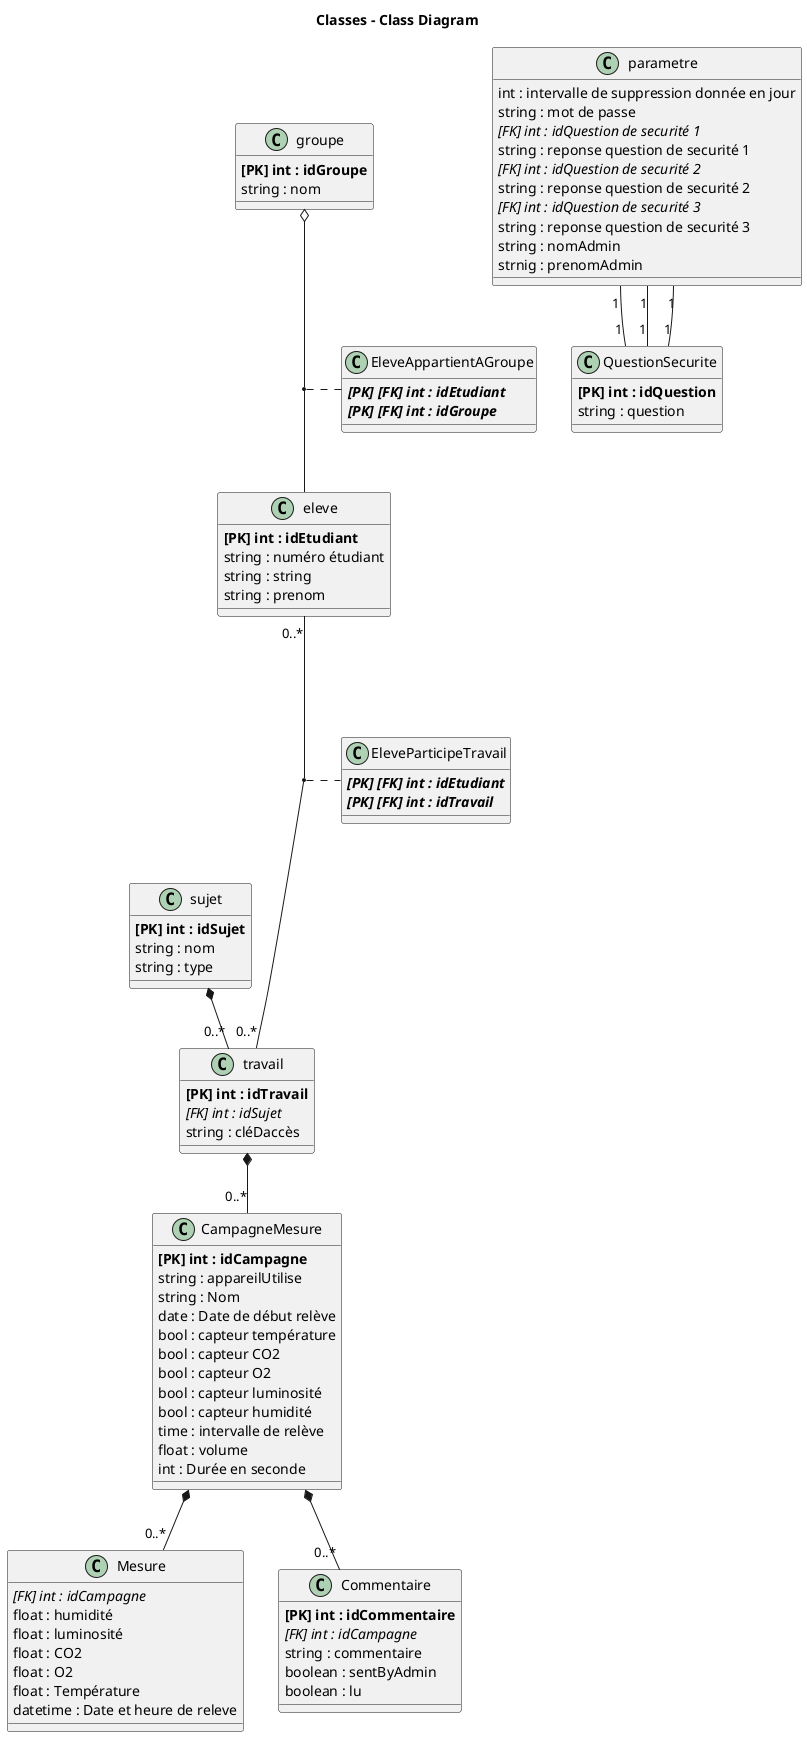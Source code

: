 @startuml

title Classes - Class Diagram


class "eleve"{
**[PK] int : idEtudiant**
string : numéro étudiant
string : string
string : prenom
}

class "groupe"{
**[PK] int : idGroupe**
string : nom
}

class CampagneMesure{
**[PK] int : idCampagne**
string : appareilUtilise
string : Nom
date : Date de début relève
bool : capteur température
bool : capteur CO2
bool : capteur O2
bool : capteur luminosité
bool : capteur humidité
time : intervalle de relève
float : volume
int : Durée en seconde
}

class "Mesure"{
//[FK] int : idCampagne//
float : humidité
float : luminosité
float : CO2
float : O2
float : Température
datetime : Date et heure de releve

}

Class "parametre"{
int : intervalle de suppression donnée en jour
string : mot de passe
//[FK] int : idQuestion de securité 1//
string : reponse question de securité 1
//[FK] int : idQuestion de securité 2//
string : reponse question de securité 2
//[FK] int : idQuestion de securité 3//
string : reponse question de securité 3
string : nomAdmin
strnig : prenomAdmin
}

class "sujet"{
**[PK] int : idSujet**
string : nom 
string : type
}

class "travail"{
**[PK] int : idTravail**
//[FK] int : idSujet//
string : cléDaccès
}

class "EleveParticipeTravail"{
//**[PK] [FK] int : idEtudiant**//
//**[PK] [FK] int : idTravail**//
}

class EleveAppartientAGroupe{
//**[PK] [FK] int : idEtudiant**//
//**[PK] [FK] int : idGroupe**//
}

class "Commentaire"{
**[PK] int : idCommentaire**
//[FK] int : idCampagne//
string : commentaire
boolean : sentByAdmin
boolean : lu
}

class "QuestionSecurite"{
**[PK] int : idQuestion**
string : question
}


CampagneMesure *-- "0..*" Mesure
groupe o-- eleve
eleve "0..*" --- "0..*" travail
sujet *--  "0..*" travail
travail *-- "0..*" CampagneMesure
CampagneMesure *-- "0..*"Commentaire
parametre "1" -- "1" QuestionSecurite
parametre "1" -- "1" QuestionSecurite
parametre "1" -- "1" QuestionSecurite
(eleve,travail) . EleveParticipeTravail
(eleve,groupe) . EleveAppartientAGroupe


@enduml
